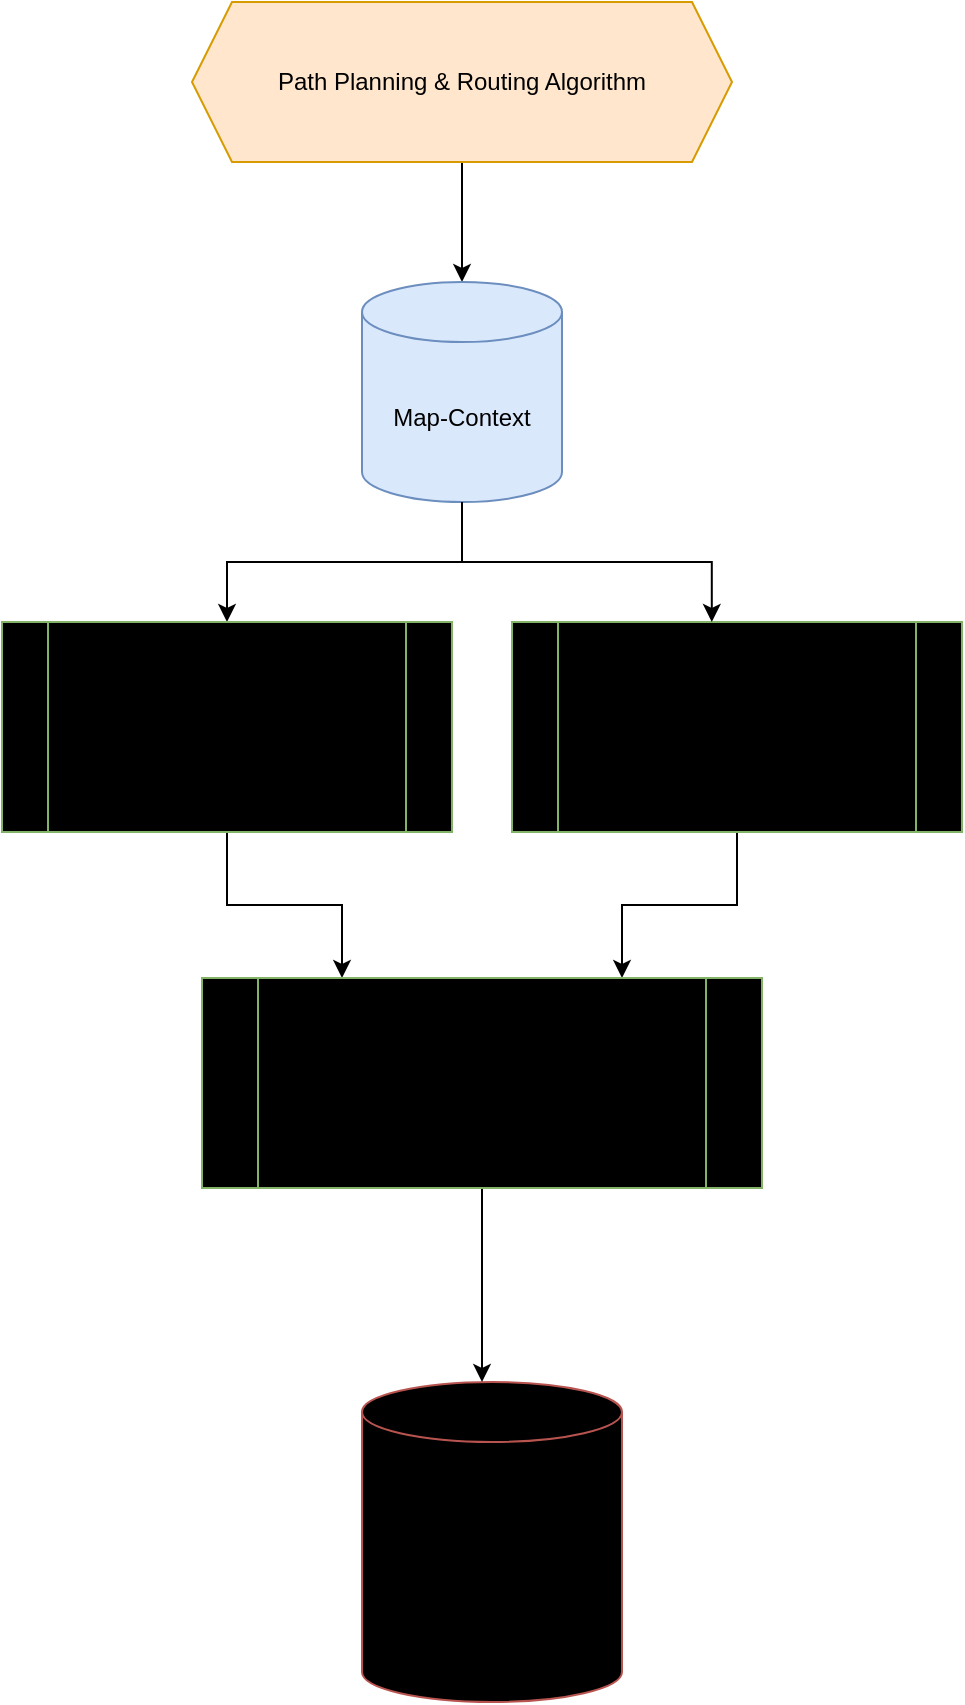 <mxfile version="24.7.8">
  <diagram name="Page-1" id="ACdwdeDnSFW97IfOf14E">
    <mxGraphModel dx="1224" dy="896" grid="1" gridSize="10" guides="1" tooltips="1" connect="1" arrows="1" fold="1" page="1" pageScale="1" pageWidth="850" pageHeight="1100" math="0" shadow="0">
      <root>
        <mxCell id="0" />
        <mxCell id="1" parent="0" />
        <mxCell id="htQbeDeT_L-1Aka0YROk-11" value="" style="edgeStyle=orthogonalEdgeStyle;rounded=0;orthogonalLoop=1;jettySize=auto;html=1;" edge="1" parent="1" source="htQbeDeT_L-1Aka0YROk-3">
          <mxGeometry relative="1" as="geometry">
            <mxPoint x="400" y="150" as="targetPoint" />
          </mxGeometry>
        </mxCell>
        <mxCell id="htQbeDeT_L-1Aka0YROk-3" value="Path Planning &amp;amp; Routing Algorithm" style="shape=hexagon;perimeter=hexagonPerimeter2;whiteSpace=wrap;html=1;fixedSize=1;fillColor=#ffe6cc;strokeColor=#d79b00;fontColor=#000000;" vertex="1" parent="1">
          <mxGeometry x="265" y="10" width="270" height="80" as="geometry" />
        </mxCell>
        <mxCell id="htQbeDeT_L-1Aka0YROk-8" value="Database" style="shape=cylinder3;whiteSpace=wrap;html=1;boundedLbl=1;backgroundOutline=1;size=15;fillColor=#000000;strokeColor=#b85450;" vertex="1" parent="1">
          <mxGeometry x="350" y="700" width="130" height="160" as="geometry" />
        </mxCell>
        <mxCell id="htQbeDeT_L-1Aka0YROk-14" value="" style="edgeStyle=orthogonalEdgeStyle;rounded=0;orthogonalLoop=1;jettySize=auto;html=1;" edge="1" parent="1" source="htQbeDeT_L-1Aka0YROk-12" target="htQbeDeT_L-1Aka0YROk-13">
          <mxGeometry relative="1" as="geometry" />
        </mxCell>
        <mxCell id="htQbeDeT_L-1Aka0YROk-12" value="Map-Context" style="shape=cylinder3;whiteSpace=wrap;html=1;boundedLbl=1;backgroundOutline=1;size=15;fillColor=#dae8fc;strokeColor=#6c8ebf;fontColor=#000000;" vertex="1" parent="1">
          <mxGeometry x="350" y="150" width="100" height="110" as="geometry" />
        </mxCell>
        <mxCell id="htQbeDeT_L-1Aka0YROk-22" style="edgeStyle=orthogonalEdgeStyle;rounded=0;orthogonalLoop=1;jettySize=auto;html=1;entryX=0.25;entryY=0;entryDx=0;entryDy=0;" edge="1" parent="1" source="htQbeDeT_L-1Aka0YROk-13" target="htQbeDeT_L-1Aka0YROk-21">
          <mxGeometry relative="1" as="geometry" />
        </mxCell>
        <mxCell id="htQbeDeT_L-1Aka0YROk-13" value="Fleet-Management&lt;div&gt;(robot coordinations)&lt;/div&gt;" style="shape=process;whiteSpace=wrap;html=1;backgroundOutline=1;fillColor=#000000;strokeColor=#82b366;" vertex="1" parent="1">
          <mxGeometry x="170" y="320" width="225" height="105" as="geometry" />
        </mxCell>
        <mxCell id="htQbeDeT_L-1Aka0YROk-23" style="edgeStyle=orthogonalEdgeStyle;rounded=0;orthogonalLoop=1;jettySize=auto;html=1;entryX=0.75;entryY=0;entryDx=0;entryDy=0;" edge="1" parent="1" source="htQbeDeT_L-1Aka0YROk-17" target="htQbeDeT_L-1Aka0YROk-21">
          <mxGeometry relative="1" as="geometry" />
        </mxCell>
        <mxCell id="htQbeDeT_L-1Aka0YROk-17" value="Device-Management&lt;div&gt;(vtus, chargers, etc)&lt;/div&gt;" style="shape=process;whiteSpace=wrap;html=1;backgroundOutline=1;fillColor=#000000;strokeColor=#82b366;" vertex="1" parent="1">
          <mxGeometry x="425" y="320" width="225" height="105" as="geometry" />
        </mxCell>
        <mxCell id="htQbeDeT_L-1Aka0YROk-19" style="edgeStyle=orthogonalEdgeStyle;rounded=0;orthogonalLoop=1;jettySize=auto;html=1;entryX=0.444;entryY=0;entryDx=0;entryDy=0;entryPerimeter=0;" edge="1" parent="1" source="htQbeDeT_L-1Aka0YROk-12" target="htQbeDeT_L-1Aka0YROk-17">
          <mxGeometry relative="1" as="geometry" />
        </mxCell>
        <mxCell id="htQbeDeT_L-1Aka0YROk-25" style="edgeStyle=orthogonalEdgeStyle;rounded=0;orthogonalLoop=1;jettySize=auto;html=1;" edge="1" parent="1" source="htQbeDeT_L-1Aka0YROk-21">
          <mxGeometry relative="1" as="geometry">
            <mxPoint x="410" y="700" as="targetPoint" />
          </mxGeometry>
        </mxCell>
        <mxCell id="htQbeDeT_L-1Aka0YROk-21" value="Task-Management&lt;div&gt;(task for robots, vtu, chargers, etc)&lt;/div&gt;" style="shape=process;whiteSpace=wrap;html=1;backgroundOutline=1;fillColor=#000000;strokeColor=#82b366;" vertex="1" parent="1">
          <mxGeometry x="270" y="498" width="280" height="105" as="geometry" />
        </mxCell>
      </root>
    </mxGraphModel>
  </diagram>
</mxfile>
